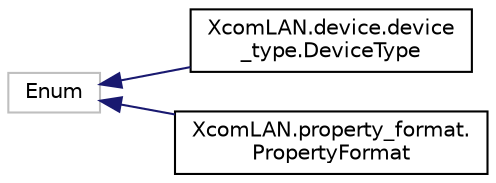 digraph "Graphical Class Hierarchy"
{
 // LATEX_PDF_SIZE
  edge [fontname="Helvetica",fontsize="10",labelfontname="Helvetica",labelfontsize="10"];
  node [fontname="Helvetica",fontsize="10",shape=record];
  rankdir="LR";
  Node0 [label="Enum",height=0.2,width=0.4,color="grey75", fillcolor="white", style="filled",tooltip=" "];
  Node0 -> Node1 [dir="back",color="midnightblue",fontsize="10",style="solid",fontname="Helvetica"];
  Node1 [label="XcomLAN.device.device\l_type.DeviceType",height=0.2,width=0.4,color="black", fillcolor="white", style="filled",URL="$d3/d76/class_xcom_l_a_n_1_1device_1_1device__type_1_1_device_type.html",tooltip=" "];
  Node0 -> Node2 [dir="back",color="midnightblue",fontsize="10",style="solid",fontname="Helvetica"];
  Node2 [label="XcomLAN.property_format.\lPropertyFormat",height=0.2,width=0.4,color="black", fillcolor="white", style="filled",URL="$d7/d1f/class_xcom_l_a_n_1_1property__format_1_1_property_format.html",tooltip=" "];
}

